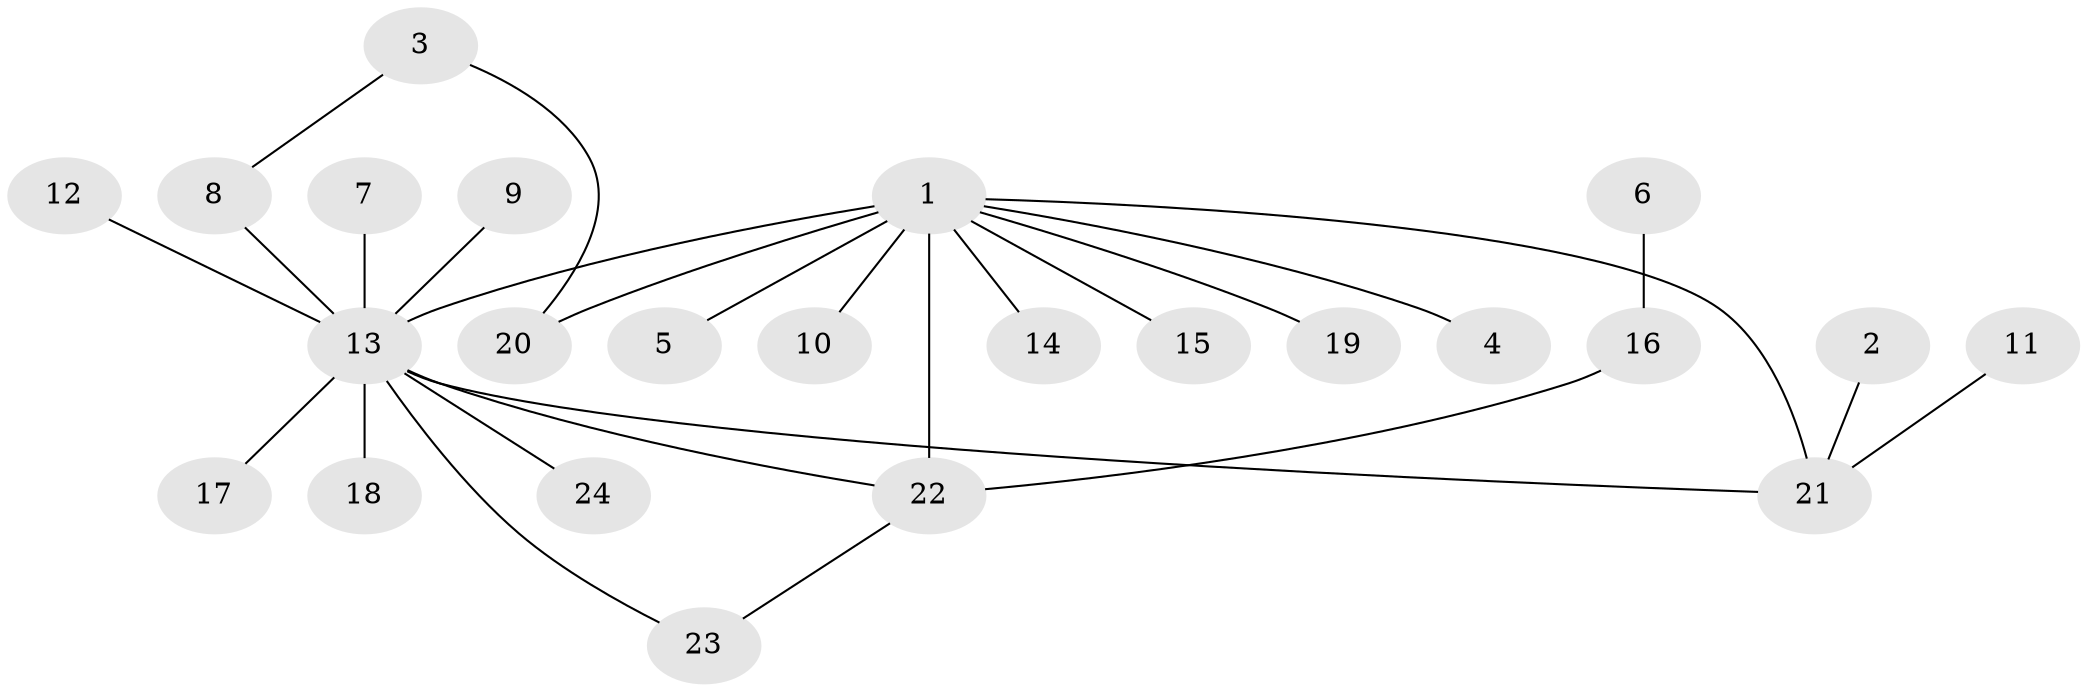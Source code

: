 // original degree distribution, {6: 0.08333333333333333, 4: 0.10416666666666667, 3: 0.125, 9: 0.020833333333333332, 1: 0.5208333333333334, 2: 0.14583333333333334}
// Generated by graph-tools (version 1.1) at 2025/26/03/09/25 03:26:44]
// undirected, 24 vertices, 27 edges
graph export_dot {
graph [start="1"]
  node [color=gray90,style=filled];
  1;
  2;
  3;
  4;
  5;
  6;
  7;
  8;
  9;
  10;
  11;
  12;
  13;
  14;
  15;
  16;
  17;
  18;
  19;
  20;
  21;
  22;
  23;
  24;
  1 -- 4 [weight=1.0];
  1 -- 5 [weight=1.0];
  1 -- 10 [weight=1.0];
  1 -- 13 [weight=3.0];
  1 -- 14 [weight=2.0];
  1 -- 15 [weight=1.0];
  1 -- 19 [weight=1.0];
  1 -- 20 [weight=1.0];
  1 -- 21 [weight=1.0];
  1 -- 22 [weight=2.0];
  2 -- 21 [weight=1.0];
  3 -- 8 [weight=1.0];
  3 -- 20 [weight=1.0];
  6 -- 16 [weight=1.0];
  7 -- 13 [weight=1.0];
  8 -- 13 [weight=1.0];
  9 -- 13 [weight=1.0];
  11 -- 21 [weight=1.0];
  12 -- 13 [weight=1.0];
  13 -- 17 [weight=1.0];
  13 -- 18 [weight=1.0];
  13 -- 21 [weight=1.0];
  13 -- 22 [weight=1.0];
  13 -- 23 [weight=1.0];
  13 -- 24 [weight=1.0];
  16 -- 22 [weight=1.0];
  22 -- 23 [weight=1.0];
}
